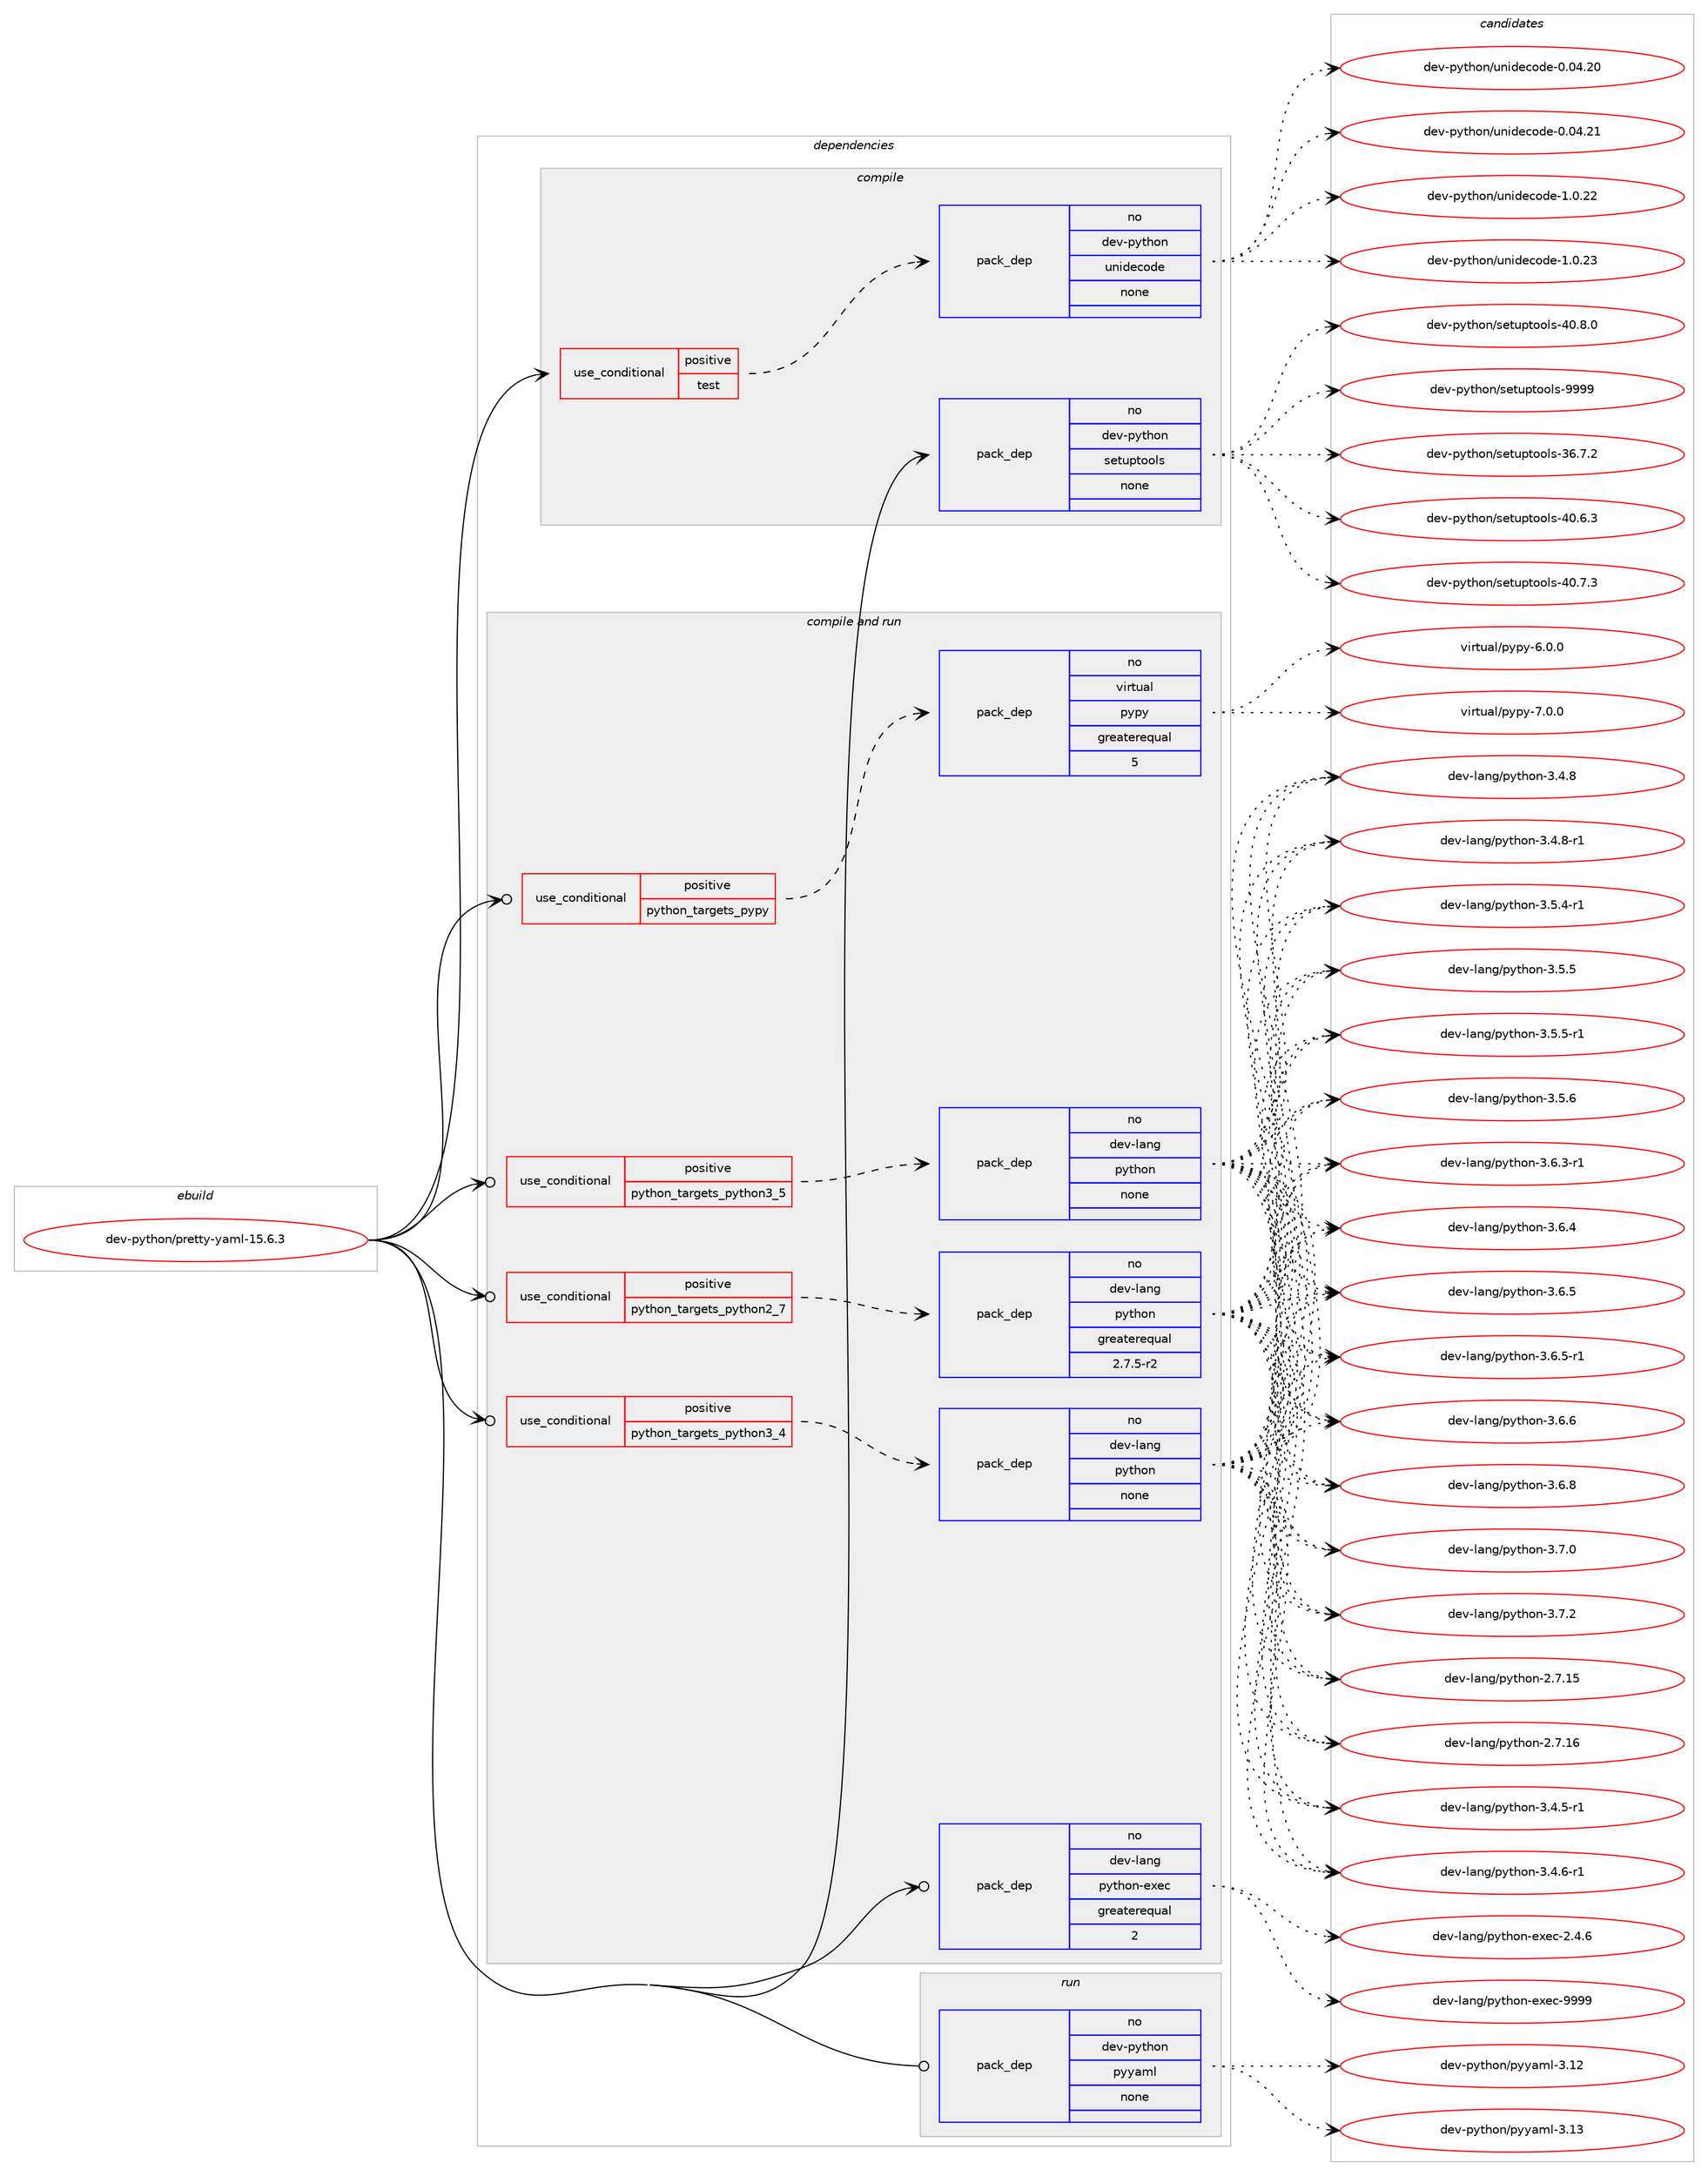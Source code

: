 digraph prolog {

# *************
# Graph options
# *************

newrank=true;
concentrate=true;
compound=true;
graph [rankdir=LR,fontname=Helvetica,fontsize=10,ranksep=1.5];#, ranksep=2.5, nodesep=0.2];
edge  [arrowhead=vee];
node  [fontname=Helvetica,fontsize=10];

# **********
# The ebuild
# **********

subgraph cluster_leftcol {
color=gray;
rank=same;
label=<<i>ebuild</i>>;
id [label="dev-python/pretty-yaml-15.6.3", color=red, width=4, href="../dev-python/pretty-yaml-15.6.3.svg"];
}

# ****************
# The dependencies
# ****************

subgraph cluster_midcol {
color=gray;
label=<<i>dependencies</i>>;
subgraph cluster_compile {
fillcolor="#eeeeee";
style=filled;
label=<<i>compile</i>>;
subgraph cond379780 {
dependency1426398 [label=<<TABLE BORDER="0" CELLBORDER="1" CELLSPACING="0" CELLPADDING="4"><TR><TD ROWSPAN="3" CELLPADDING="10">use_conditional</TD></TR><TR><TD>positive</TD></TR><TR><TD>test</TD></TR></TABLE>>, shape=none, color=red];
subgraph pack1023308 {
dependency1426399 [label=<<TABLE BORDER="0" CELLBORDER="1" CELLSPACING="0" CELLPADDING="4" WIDTH="220"><TR><TD ROWSPAN="6" CELLPADDING="30">pack_dep</TD></TR><TR><TD WIDTH="110">no</TD></TR><TR><TD>dev-python</TD></TR><TR><TD>unidecode</TD></TR><TR><TD>none</TD></TR><TR><TD></TD></TR></TABLE>>, shape=none, color=blue];
}
dependency1426398:e -> dependency1426399:w [weight=20,style="dashed",arrowhead="vee"];
}
id:e -> dependency1426398:w [weight=20,style="solid",arrowhead="vee"];
subgraph pack1023309 {
dependency1426400 [label=<<TABLE BORDER="0" CELLBORDER="1" CELLSPACING="0" CELLPADDING="4" WIDTH="220"><TR><TD ROWSPAN="6" CELLPADDING="30">pack_dep</TD></TR><TR><TD WIDTH="110">no</TD></TR><TR><TD>dev-python</TD></TR><TR><TD>setuptools</TD></TR><TR><TD>none</TD></TR><TR><TD></TD></TR></TABLE>>, shape=none, color=blue];
}
id:e -> dependency1426400:w [weight=20,style="solid",arrowhead="vee"];
}
subgraph cluster_compileandrun {
fillcolor="#eeeeee";
style=filled;
label=<<i>compile and run</i>>;
subgraph cond379781 {
dependency1426401 [label=<<TABLE BORDER="0" CELLBORDER="1" CELLSPACING="0" CELLPADDING="4"><TR><TD ROWSPAN="3" CELLPADDING="10">use_conditional</TD></TR><TR><TD>positive</TD></TR><TR><TD>python_targets_pypy</TD></TR></TABLE>>, shape=none, color=red];
subgraph pack1023310 {
dependency1426402 [label=<<TABLE BORDER="0" CELLBORDER="1" CELLSPACING="0" CELLPADDING="4" WIDTH="220"><TR><TD ROWSPAN="6" CELLPADDING="30">pack_dep</TD></TR><TR><TD WIDTH="110">no</TD></TR><TR><TD>virtual</TD></TR><TR><TD>pypy</TD></TR><TR><TD>greaterequal</TD></TR><TR><TD>5</TD></TR></TABLE>>, shape=none, color=blue];
}
dependency1426401:e -> dependency1426402:w [weight=20,style="dashed",arrowhead="vee"];
}
id:e -> dependency1426401:w [weight=20,style="solid",arrowhead="odotvee"];
subgraph cond379782 {
dependency1426403 [label=<<TABLE BORDER="0" CELLBORDER="1" CELLSPACING="0" CELLPADDING="4"><TR><TD ROWSPAN="3" CELLPADDING="10">use_conditional</TD></TR><TR><TD>positive</TD></TR><TR><TD>python_targets_python2_7</TD></TR></TABLE>>, shape=none, color=red];
subgraph pack1023311 {
dependency1426404 [label=<<TABLE BORDER="0" CELLBORDER="1" CELLSPACING="0" CELLPADDING="4" WIDTH="220"><TR><TD ROWSPAN="6" CELLPADDING="30">pack_dep</TD></TR><TR><TD WIDTH="110">no</TD></TR><TR><TD>dev-lang</TD></TR><TR><TD>python</TD></TR><TR><TD>greaterequal</TD></TR><TR><TD>2.7.5-r2</TD></TR></TABLE>>, shape=none, color=blue];
}
dependency1426403:e -> dependency1426404:w [weight=20,style="dashed",arrowhead="vee"];
}
id:e -> dependency1426403:w [weight=20,style="solid",arrowhead="odotvee"];
subgraph cond379783 {
dependency1426405 [label=<<TABLE BORDER="0" CELLBORDER="1" CELLSPACING="0" CELLPADDING="4"><TR><TD ROWSPAN="3" CELLPADDING="10">use_conditional</TD></TR><TR><TD>positive</TD></TR><TR><TD>python_targets_python3_4</TD></TR></TABLE>>, shape=none, color=red];
subgraph pack1023312 {
dependency1426406 [label=<<TABLE BORDER="0" CELLBORDER="1" CELLSPACING="0" CELLPADDING="4" WIDTH="220"><TR><TD ROWSPAN="6" CELLPADDING="30">pack_dep</TD></TR><TR><TD WIDTH="110">no</TD></TR><TR><TD>dev-lang</TD></TR><TR><TD>python</TD></TR><TR><TD>none</TD></TR><TR><TD></TD></TR></TABLE>>, shape=none, color=blue];
}
dependency1426405:e -> dependency1426406:w [weight=20,style="dashed",arrowhead="vee"];
}
id:e -> dependency1426405:w [weight=20,style="solid",arrowhead="odotvee"];
subgraph cond379784 {
dependency1426407 [label=<<TABLE BORDER="0" CELLBORDER="1" CELLSPACING="0" CELLPADDING="4"><TR><TD ROWSPAN="3" CELLPADDING="10">use_conditional</TD></TR><TR><TD>positive</TD></TR><TR><TD>python_targets_python3_5</TD></TR></TABLE>>, shape=none, color=red];
subgraph pack1023313 {
dependency1426408 [label=<<TABLE BORDER="0" CELLBORDER="1" CELLSPACING="0" CELLPADDING="4" WIDTH="220"><TR><TD ROWSPAN="6" CELLPADDING="30">pack_dep</TD></TR><TR><TD WIDTH="110">no</TD></TR><TR><TD>dev-lang</TD></TR><TR><TD>python</TD></TR><TR><TD>none</TD></TR><TR><TD></TD></TR></TABLE>>, shape=none, color=blue];
}
dependency1426407:e -> dependency1426408:w [weight=20,style="dashed",arrowhead="vee"];
}
id:e -> dependency1426407:w [weight=20,style="solid",arrowhead="odotvee"];
subgraph pack1023314 {
dependency1426409 [label=<<TABLE BORDER="0" CELLBORDER="1" CELLSPACING="0" CELLPADDING="4" WIDTH="220"><TR><TD ROWSPAN="6" CELLPADDING="30">pack_dep</TD></TR><TR><TD WIDTH="110">no</TD></TR><TR><TD>dev-lang</TD></TR><TR><TD>python-exec</TD></TR><TR><TD>greaterequal</TD></TR><TR><TD>2</TD></TR></TABLE>>, shape=none, color=blue];
}
id:e -> dependency1426409:w [weight=20,style="solid",arrowhead="odotvee"];
}
subgraph cluster_run {
fillcolor="#eeeeee";
style=filled;
label=<<i>run</i>>;
subgraph pack1023315 {
dependency1426410 [label=<<TABLE BORDER="0" CELLBORDER="1" CELLSPACING="0" CELLPADDING="4" WIDTH="220"><TR><TD ROWSPAN="6" CELLPADDING="30">pack_dep</TD></TR><TR><TD WIDTH="110">no</TD></TR><TR><TD>dev-python</TD></TR><TR><TD>pyyaml</TD></TR><TR><TD>none</TD></TR><TR><TD></TD></TR></TABLE>>, shape=none, color=blue];
}
id:e -> dependency1426410:w [weight=20,style="solid",arrowhead="odot"];
}
}

# **************
# The candidates
# **************

subgraph cluster_choices {
rank=same;
color=gray;
label=<<i>candidates</i>>;

subgraph choice1023308 {
color=black;
nodesep=1;
choice1001011184511212111610411111047117110105100101991111001014548464852465048 [label="dev-python/unidecode-0.04.20", color=red, width=4,href="../dev-python/unidecode-0.04.20.svg"];
choice1001011184511212111610411111047117110105100101991111001014548464852465049 [label="dev-python/unidecode-0.04.21", color=red, width=4,href="../dev-python/unidecode-0.04.21.svg"];
choice10010111845112121116104111110471171101051001019911110010145494648465050 [label="dev-python/unidecode-1.0.22", color=red, width=4,href="../dev-python/unidecode-1.0.22.svg"];
choice10010111845112121116104111110471171101051001019911110010145494648465051 [label="dev-python/unidecode-1.0.23", color=red, width=4,href="../dev-python/unidecode-1.0.23.svg"];
dependency1426399:e -> choice1001011184511212111610411111047117110105100101991111001014548464852465048:w [style=dotted,weight="100"];
dependency1426399:e -> choice1001011184511212111610411111047117110105100101991111001014548464852465049:w [style=dotted,weight="100"];
dependency1426399:e -> choice10010111845112121116104111110471171101051001019911110010145494648465050:w [style=dotted,weight="100"];
dependency1426399:e -> choice10010111845112121116104111110471171101051001019911110010145494648465051:w [style=dotted,weight="100"];
}
subgraph choice1023309 {
color=black;
nodesep=1;
choice100101118451121211161041111104711510111611711211611111110811545515446554650 [label="dev-python/setuptools-36.7.2", color=red, width=4,href="../dev-python/setuptools-36.7.2.svg"];
choice100101118451121211161041111104711510111611711211611111110811545524846544651 [label="dev-python/setuptools-40.6.3", color=red, width=4,href="../dev-python/setuptools-40.6.3.svg"];
choice100101118451121211161041111104711510111611711211611111110811545524846554651 [label="dev-python/setuptools-40.7.3", color=red, width=4,href="../dev-python/setuptools-40.7.3.svg"];
choice100101118451121211161041111104711510111611711211611111110811545524846564648 [label="dev-python/setuptools-40.8.0", color=red, width=4,href="../dev-python/setuptools-40.8.0.svg"];
choice10010111845112121116104111110471151011161171121161111111081154557575757 [label="dev-python/setuptools-9999", color=red, width=4,href="../dev-python/setuptools-9999.svg"];
dependency1426400:e -> choice100101118451121211161041111104711510111611711211611111110811545515446554650:w [style=dotted,weight="100"];
dependency1426400:e -> choice100101118451121211161041111104711510111611711211611111110811545524846544651:w [style=dotted,weight="100"];
dependency1426400:e -> choice100101118451121211161041111104711510111611711211611111110811545524846554651:w [style=dotted,weight="100"];
dependency1426400:e -> choice100101118451121211161041111104711510111611711211611111110811545524846564648:w [style=dotted,weight="100"];
dependency1426400:e -> choice10010111845112121116104111110471151011161171121161111111081154557575757:w [style=dotted,weight="100"];
}
subgraph choice1023310 {
color=black;
nodesep=1;
choice1181051141161179710847112121112121455446484648 [label="virtual/pypy-6.0.0", color=red, width=4,href="../virtual/pypy-6.0.0.svg"];
choice1181051141161179710847112121112121455546484648 [label="virtual/pypy-7.0.0", color=red, width=4,href="../virtual/pypy-7.0.0.svg"];
dependency1426402:e -> choice1181051141161179710847112121112121455446484648:w [style=dotted,weight="100"];
dependency1426402:e -> choice1181051141161179710847112121112121455546484648:w [style=dotted,weight="100"];
}
subgraph choice1023311 {
color=black;
nodesep=1;
choice10010111845108971101034711212111610411111045504655464953 [label="dev-lang/python-2.7.15", color=red, width=4,href="../dev-lang/python-2.7.15.svg"];
choice10010111845108971101034711212111610411111045504655464954 [label="dev-lang/python-2.7.16", color=red, width=4,href="../dev-lang/python-2.7.16.svg"];
choice1001011184510897110103471121211161041111104551465246534511449 [label="dev-lang/python-3.4.5-r1", color=red, width=4,href="../dev-lang/python-3.4.5-r1.svg"];
choice1001011184510897110103471121211161041111104551465246544511449 [label="dev-lang/python-3.4.6-r1", color=red, width=4,href="../dev-lang/python-3.4.6-r1.svg"];
choice100101118451089711010347112121116104111110455146524656 [label="dev-lang/python-3.4.8", color=red, width=4,href="../dev-lang/python-3.4.8.svg"];
choice1001011184510897110103471121211161041111104551465246564511449 [label="dev-lang/python-3.4.8-r1", color=red, width=4,href="../dev-lang/python-3.4.8-r1.svg"];
choice1001011184510897110103471121211161041111104551465346524511449 [label="dev-lang/python-3.5.4-r1", color=red, width=4,href="../dev-lang/python-3.5.4-r1.svg"];
choice100101118451089711010347112121116104111110455146534653 [label="dev-lang/python-3.5.5", color=red, width=4,href="../dev-lang/python-3.5.5.svg"];
choice1001011184510897110103471121211161041111104551465346534511449 [label="dev-lang/python-3.5.5-r1", color=red, width=4,href="../dev-lang/python-3.5.5-r1.svg"];
choice100101118451089711010347112121116104111110455146534654 [label="dev-lang/python-3.5.6", color=red, width=4,href="../dev-lang/python-3.5.6.svg"];
choice1001011184510897110103471121211161041111104551465446514511449 [label="dev-lang/python-3.6.3-r1", color=red, width=4,href="../dev-lang/python-3.6.3-r1.svg"];
choice100101118451089711010347112121116104111110455146544652 [label="dev-lang/python-3.6.4", color=red, width=4,href="../dev-lang/python-3.6.4.svg"];
choice100101118451089711010347112121116104111110455146544653 [label="dev-lang/python-3.6.5", color=red, width=4,href="../dev-lang/python-3.6.5.svg"];
choice1001011184510897110103471121211161041111104551465446534511449 [label="dev-lang/python-3.6.5-r1", color=red, width=4,href="../dev-lang/python-3.6.5-r1.svg"];
choice100101118451089711010347112121116104111110455146544654 [label="dev-lang/python-3.6.6", color=red, width=4,href="../dev-lang/python-3.6.6.svg"];
choice100101118451089711010347112121116104111110455146544656 [label="dev-lang/python-3.6.8", color=red, width=4,href="../dev-lang/python-3.6.8.svg"];
choice100101118451089711010347112121116104111110455146554648 [label="dev-lang/python-3.7.0", color=red, width=4,href="../dev-lang/python-3.7.0.svg"];
choice100101118451089711010347112121116104111110455146554650 [label="dev-lang/python-3.7.2", color=red, width=4,href="../dev-lang/python-3.7.2.svg"];
dependency1426404:e -> choice10010111845108971101034711212111610411111045504655464953:w [style=dotted,weight="100"];
dependency1426404:e -> choice10010111845108971101034711212111610411111045504655464954:w [style=dotted,weight="100"];
dependency1426404:e -> choice1001011184510897110103471121211161041111104551465246534511449:w [style=dotted,weight="100"];
dependency1426404:e -> choice1001011184510897110103471121211161041111104551465246544511449:w [style=dotted,weight="100"];
dependency1426404:e -> choice100101118451089711010347112121116104111110455146524656:w [style=dotted,weight="100"];
dependency1426404:e -> choice1001011184510897110103471121211161041111104551465246564511449:w [style=dotted,weight="100"];
dependency1426404:e -> choice1001011184510897110103471121211161041111104551465346524511449:w [style=dotted,weight="100"];
dependency1426404:e -> choice100101118451089711010347112121116104111110455146534653:w [style=dotted,weight="100"];
dependency1426404:e -> choice1001011184510897110103471121211161041111104551465346534511449:w [style=dotted,weight="100"];
dependency1426404:e -> choice100101118451089711010347112121116104111110455146534654:w [style=dotted,weight="100"];
dependency1426404:e -> choice1001011184510897110103471121211161041111104551465446514511449:w [style=dotted,weight="100"];
dependency1426404:e -> choice100101118451089711010347112121116104111110455146544652:w [style=dotted,weight="100"];
dependency1426404:e -> choice100101118451089711010347112121116104111110455146544653:w [style=dotted,weight="100"];
dependency1426404:e -> choice1001011184510897110103471121211161041111104551465446534511449:w [style=dotted,weight="100"];
dependency1426404:e -> choice100101118451089711010347112121116104111110455146544654:w [style=dotted,weight="100"];
dependency1426404:e -> choice100101118451089711010347112121116104111110455146544656:w [style=dotted,weight="100"];
dependency1426404:e -> choice100101118451089711010347112121116104111110455146554648:w [style=dotted,weight="100"];
dependency1426404:e -> choice100101118451089711010347112121116104111110455146554650:w [style=dotted,weight="100"];
}
subgraph choice1023312 {
color=black;
nodesep=1;
choice10010111845108971101034711212111610411111045504655464953 [label="dev-lang/python-2.7.15", color=red, width=4,href="../dev-lang/python-2.7.15.svg"];
choice10010111845108971101034711212111610411111045504655464954 [label="dev-lang/python-2.7.16", color=red, width=4,href="../dev-lang/python-2.7.16.svg"];
choice1001011184510897110103471121211161041111104551465246534511449 [label="dev-lang/python-3.4.5-r1", color=red, width=4,href="../dev-lang/python-3.4.5-r1.svg"];
choice1001011184510897110103471121211161041111104551465246544511449 [label="dev-lang/python-3.4.6-r1", color=red, width=4,href="../dev-lang/python-3.4.6-r1.svg"];
choice100101118451089711010347112121116104111110455146524656 [label="dev-lang/python-3.4.8", color=red, width=4,href="../dev-lang/python-3.4.8.svg"];
choice1001011184510897110103471121211161041111104551465246564511449 [label="dev-lang/python-3.4.8-r1", color=red, width=4,href="../dev-lang/python-3.4.8-r1.svg"];
choice1001011184510897110103471121211161041111104551465346524511449 [label="dev-lang/python-3.5.4-r1", color=red, width=4,href="../dev-lang/python-3.5.4-r1.svg"];
choice100101118451089711010347112121116104111110455146534653 [label="dev-lang/python-3.5.5", color=red, width=4,href="../dev-lang/python-3.5.5.svg"];
choice1001011184510897110103471121211161041111104551465346534511449 [label="dev-lang/python-3.5.5-r1", color=red, width=4,href="../dev-lang/python-3.5.5-r1.svg"];
choice100101118451089711010347112121116104111110455146534654 [label="dev-lang/python-3.5.6", color=red, width=4,href="../dev-lang/python-3.5.6.svg"];
choice1001011184510897110103471121211161041111104551465446514511449 [label="dev-lang/python-3.6.3-r1", color=red, width=4,href="../dev-lang/python-3.6.3-r1.svg"];
choice100101118451089711010347112121116104111110455146544652 [label="dev-lang/python-3.6.4", color=red, width=4,href="../dev-lang/python-3.6.4.svg"];
choice100101118451089711010347112121116104111110455146544653 [label="dev-lang/python-3.6.5", color=red, width=4,href="../dev-lang/python-3.6.5.svg"];
choice1001011184510897110103471121211161041111104551465446534511449 [label="dev-lang/python-3.6.5-r1", color=red, width=4,href="../dev-lang/python-3.6.5-r1.svg"];
choice100101118451089711010347112121116104111110455146544654 [label="dev-lang/python-3.6.6", color=red, width=4,href="../dev-lang/python-3.6.6.svg"];
choice100101118451089711010347112121116104111110455146544656 [label="dev-lang/python-3.6.8", color=red, width=4,href="../dev-lang/python-3.6.8.svg"];
choice100101118451089711010347112121116104111110455146554648 [label="dev-lang/python-3.7.0", color=red, width=4,href="../dev-lang/python-3.7.0.svg"];
choice100101118451089711010347112121116104111110455146554650 [label="dev-lang/python-3.7.2", color=red, width=4,href="../dev-lang/python-3.7.2.svg"];
dependency1426406:e -> choice10010111845108971101034711212111610411111045504655464953:w [style=dotted,weight="100"];
dependency1426406:e -> choice10010111845108971101034711212111610411111045504655464954:w [style=dotted,weight="100"];
dependency1426406:e -> choice1001011184510897110103471121211161041111104551465246534511449:w [style=dotted,weight="100"];
dependency1426406:e -> choice1001011184510897110103471121211161041111104551465246544511449:w [style=dotted,weight="100"];
dependency1426406:e -> choice100101118451089711010347112121116104111110455146524656:w [style=dotted,weight="100"];
dependency1426406:e -> choice1001011184510897110103471121211161041111104551465246564511449:w [style=dotted,weight="100"];
dependency1426406:e -> choice1001011184510897110103471121211161041111104551465346524511449:w [style=dotted,weight="100"];
dependency1426406:e -> choice100101118451089711010347112121116104111110455146534653:w [style=dotted,weight="100"];
dependency1426406:e -> choice1001011184510897110103471121211161041111104551465346534511449:w [style=dotted,weight="100"];
dependency1426406:e -> choice100101118451089711010347112121116104111110455146534654:w [style=dotted,weight="100"];
dependency1426406:e -> choice1001011184510897110103471121211161041111104551465446514511449:w [style=dotted,weight="100"];
dependency1426406:e -> choice100101118451089711010347112121116104111110455146544652:w [style=dotted,weight="100"];
dependency1426406:e -> choice100101118451089711010347112121116104111110455146544653:w [style=dotted,weight="100"];
dependency1426406:e -> choice1001011184510897110103471121211161041111104551465446534511449:w [style=dotted,weight="100"];
dependency1426406:e -> choice100101118451089711010347112121116104111110455146544654:w [style=dotted,weight="100"];
dependency1426406:e -> choice100101118451089711010347112121116104111110455146544656:w [style=dotted,weight="100"];
dependency1426406:e -> choice100101118451089711010347112121116104111110455146554648:w [style=dotted,weight="100"];
dependency1426406:e -> choice100101118451089711010347112121116104111110455146554650:w [style=dotted,weight="100"];
}
subgraph choice1023313 {
color=black;
nodesep=1;
choice10010111845108971101034711212111610411111045504655464953 [label="dev-lang/python-2.7.15", color=red, width=4,href="../dev-lang/python-2.7.15.svg"];
choice10010111845108971101034711212111610411111045504655464954 [label="dev-lang/python-2.7.16", color=red, width=4,href="../dev-lang/python-2.7.16.svg"];
choice1001011184510897110103471121211161041111104551465246534511449 [label="dev-lang/python-3.4.5-r1", color=red, width=4,href="../dev-lang/python-3.4.5-r1.svg"];
choice1001011184510897110103471121211161041111104551465246544511449 [label="dev-lang/python-3.4.6-r1", color=red, width=4,href="../dev-lang/python-3.4.6-r1.svg"];
choice100101118451089711010347112121116104111110455146524656 [label="dev-lang/python-3.4.8", color=red, width=4,href="../dev-lang/python-3.4.8.svg"];
choice1001011184510897110103471121211161041111104551465246564511449 [label="dev-lang/python-3.4.8-r1", color=red, width=4,href="../dev-lang/python-3.4.8-r1.svg"];
choice1001011184510897110103471121211161041111104551465346524511449 [label="dev-lang/python-3.5.4-r1", color=red, width=4,href="../dev-lang/python-3.5.4-r1.svg"];
choice100101118451089711010347112121116104111110455146534653 [label="dev-lang/python-3.5.5", color=red, width=4,href="../dev-lang/python-3.5.5.svg"];
choice1001011184510897110103471121211161041111104551465346534511449 [label="dev-lang/python-3.5.5-r1", color=red, width=4,href="../dev-lang/python-3.5.5-r1.svg"];
choice100101118451089711010347112121116104111110455146534654 [label="dev-lang/python-3.5.6", color=red, width=4,href="../dev-lang/python-3.5.6.svg"];
choice1001011184510897110103471121211161041111104551465446514511449 [label="dev-lang/python-3.6.3-r1", color=red, width=4,href="../dev-lang/python-3.6.3-r1.svg"];
choice100101118451089711010347112121116104111110455146544652 [label="dev-lang/python-3.6.4", color=red, width=4,href="../dev-lang/python-3.6.4.svg"];
choice100101118451089711010347112121116104111110455146544653 [label="dev-lang/python-3.6.5", color=red, width=4,href="../dev-lang/python-3.6.5.svg"];
choice1001011184510897110103471121211161041111104551465446534511449 [label="dev-lang/python-3.6.5-r1", color=red, width=4,href="../dev-lang/python-3.6.5-r1.svg"];
choice100101118451089711010347112121116104111110455146544654 [label="dev-lang/python-3.6.6", color=red, width=4,href="../dev-lang/python-3.6.6.svg"];
choice100101118451089711010347112121116104111110455146544656 [label="dev-lang/python-3.6.8", color=red, width=4,href="../dev-lang/python-3.6.8.svg"];
choice100101118451089711010347112121116104111110455146554648 [label="dev-lang/python-3.7.0", color=red, width=4,href="../dev-lang/python-3.7.0.svg"];
choice100101118451089711010347112121116104111110455146554650 [label="dev-lang/python-3.7.2", color=red, width=4,href="../dev-lang/python-3.7.2.svg"];
dependency1426408:e -> choice10010111845108971101034711212111610411111045504655464953:w [style=dotted,weight="100"];
dependency1426408:e -> choice10010111845108971101034711212111610411111045504655464954:w [style=dotted,weight="100"];
dependency1426408:e -> choice1001011184510897110103471121211161041111104551465246534511449:w [style=dotted,weight="100"];
dependency1426408:e -> choice1001011184510897110103471121211161041111104551465246544511449:w [style=dotted,weight="100"];
dependency1426408:e -> choice100101118451089711010347112121116104111110455146524656:w [style=dotted,weight="100"];
dependency1426408:e -> choice1001011184510897110103471121211161041111104551465246564511449:w [style=dotted,weight="100"];
dependency1426408:e -> choice1001011184510897110103471121211161041111104551465346524511449:w [style=dotted,weight="100"];
dependency1426408:e -> choice100101118451089711010347112121116104111110455146534653:w [style=dotted,weight="100"];
dependency1426408:e -> choice1001011184510897110103471121211161041111104551465346534511449:w [style=dotted,weight="100"];
dependency1426408:e -> choice100101118451089711010347112121116104111110455146534654:w [style=dotted,weight="100"];
dependency1426408:e -> choice1001011184510897110103471121211161041111104551465446514511449:w [style=dotted,weight="100"];
dependency1426408:e -> choice100101118451089711010347112121116104111110455146544652:w [style=dotted,weight="100"];
dependency1426408:e -> choice100101118451089711010347112121116104111110455146544653:w [style=dotted,weight="100"];
dependency1426408:e -> choice1001011184510897110103471121211161041111104551465446534511449:w [style=dotted,weight="100"];
dependency1426408:e -> choice100101118451089711010347112121116104111110455146544654:w [style=dotted,weight="100"];
dependency1426408:e -> choice100101118451089711010347112121116104111110455146544656:w [style=dotted,weight="100"];
dependency1426408:e -> choice100101118451089711010347112121116104111110455146554648:w [style=dotted,weight="100"];
dependency1426408:e -> choice100101118451089711010347112121116104111110455146554650:w [style=dotted,weight="100"];
}
subgraph choice1023314 {
color=black;
nodesep=1;
choice1001011184510897110103471121211161041111104510112010199455046524654 [label="dev-lang/python-exec-2.4.6", color=red, width=4,href="../dev-lang/python-exec-2.4.6.svg"];
choice10010111845108971101034711212111610411111045101120101994557575757 [label="dev-lang/python-exec-9999", color=red, width=4,href="../dev-lang/python-exec-9999.svg"];
dependency1426409:e -> choice1001011184510897110103471121211161041111104510112010199455046524654:w [style=dotted,weight="100"];
dependency1426409:e -> choice10010111845108971101034711212111610411111045101120101994557575757:w [style=dotted,weight="100"];
}
subgraph choice1023315 {
color=black;
nodesep=1;
choice1001011184511212111610411111047112121121971091084551464950 [label="dev-python/pyyaml-3.12", color=red, width=4,href="../dev-python/pyyaml-3.12.svg"];
choice1001011184511212111610411111047112121121971091084551464951 [label="dev-python/pyyaml-3.13", color=red, width=4,href="../dev-python/pyyaml-3.13.svg"];
dependency1426410:e -> choice1001011184511212111610411111047112121121971091084551464950:w [style=dotted,weight="100"];
dependency1426410:e -> choice1001011184511212111610411111047112121121971091084551464951:w [style=dotted,weight="100"];
}
}

}
